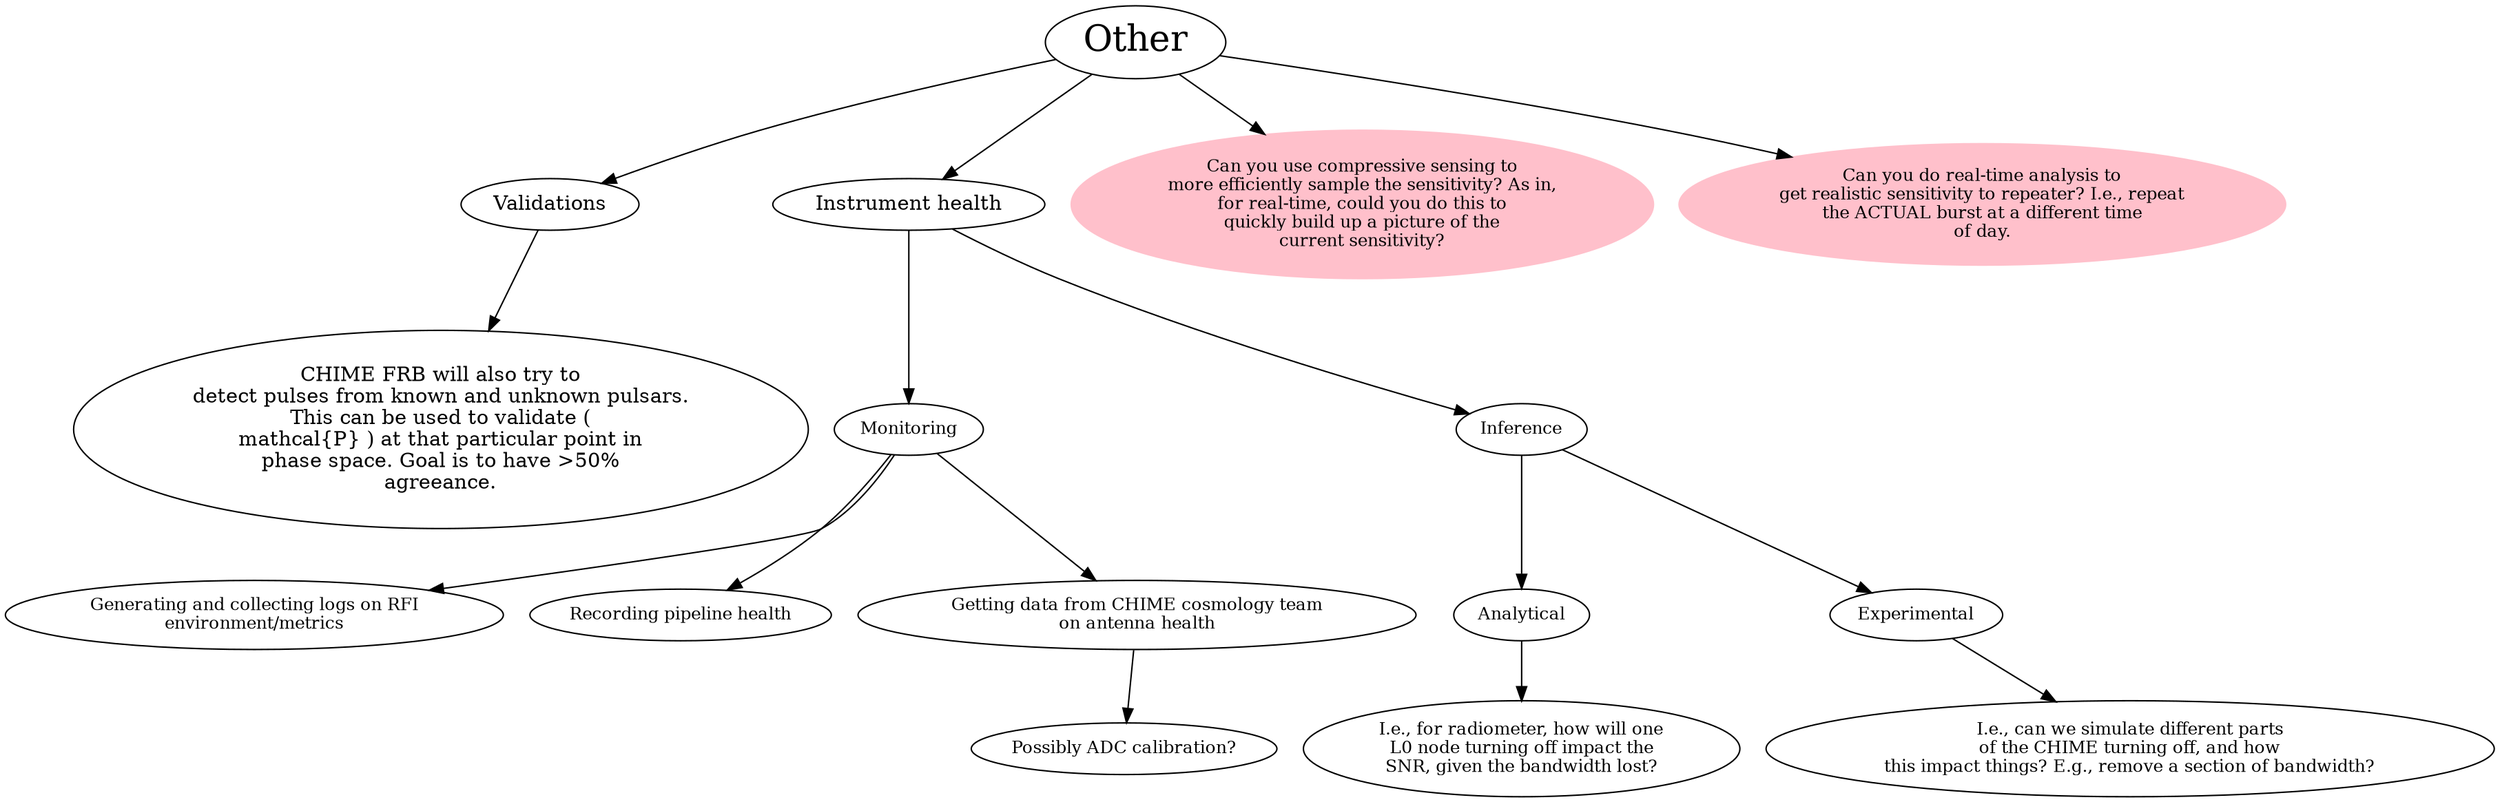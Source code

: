digraph mygraph {
overlap="prism";
splines="true";
B5 [fontsize=25 label="Other"];
B5 -> B3;
B3 [label="Validations"];
B3 -> B31 ;
B31 [label="CHIME FRB will also try to\ndetect pulses from known and unknown pulsars.\nThis can be used to validate \(\n\mathcal{P} \) at that particular point in\nphase space. Goal is to have >50%\nagreeance."];
B5 -> B41 ;
B41 [label="Instrument health"];
B41 -> B411 ;
B411 [fontsize=12 label="Monitoring"];
B411 -> B4111 ;
B4111 [fontsize=12 label="Generating and collecting logs on RFI\nenvironment/metrics"];
B411 -> B4112 ;
B4112 [fontsize=12 label="Recording pipeline health"];
B411 -> B4113 ;
B4113 [fontsize=12 label="Getting data from CHIME cosmology team\non antenna health"];
B4113 -> B41131 ;
B41131 [fontsize=12 label="Possibly ADC calibration?"];
B41 -> B412 ;
B412 [fontsize=12 label="Inference"];
B412 -> B4121 ;
B4121 [fontsize=12 label="Analytical"];
B4121 -> B41211 ;
B41211 [fontsize=12 label="I.e., for radiometer, how will one\nL0 node turning off impact the\nSNR, given the bandwidth lost?"];
B412 -> B4122 ;
B4122 [fontsize=12 label="Experimental"];
B4122 -> B41221 ;
B41221 [fontsize=12 label="I.e., can we simulate different parts\nof the CHIME turning off, and how\nthis impact things? E.g., remove a section of bandwidth?"];
B5 -> B51;
B51 [color="pink" style="filled" fontsize=12 label="Can you use compressive sensing to\nmore efficiently sample the sensitivity? As in,\nfor real-time, could you do this to\nquickly build up a picture of the\ncurrent sensitivity?"];
B5 -> B52;
B52 [color="pink" style="filled" fontsize=12 label="Can you do real-time analysis to\nget realistic sensitivity to repeater? I.e., repeat\nthe ACTUAL burst at a different time\nof day."];
}
